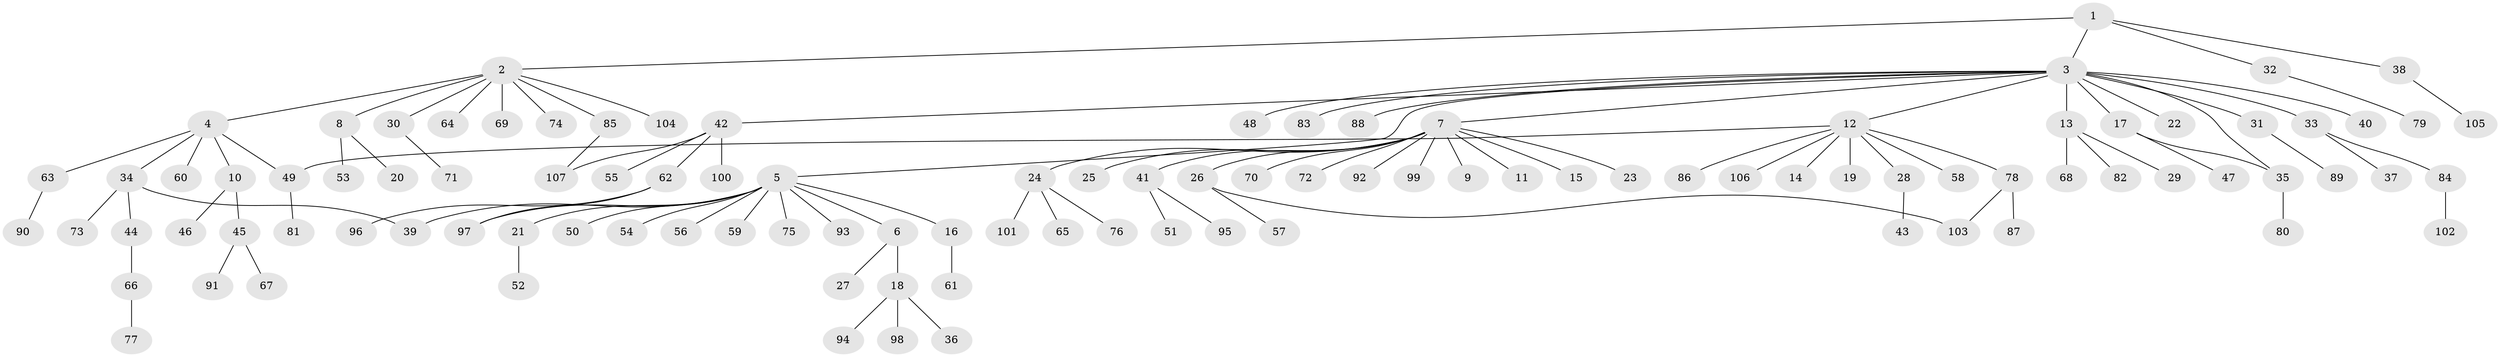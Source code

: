 // coarse degree distribution, {4: 0.05128205128205128, 8: 0.02564102564102564, 14: 0.01282051282051282, 6: 0.01282051282051282, 12: 0.02564102564102564, 2: 0.1282051282051282, 1: 0.6666666666666666, 3: 0.07692307692307693}
// Generated by graph-tools (version 1.1) at 2025/41/03/06/25 10:41:48]
// undirected, 107 vertices, 112 edges
graph export_dot {
graph [start="1"]
  node [color=gray90,style=filled];
  1;
  2;
  3;
  4;
  5;
  6;
  7;
  8;
  9;
  10;
  11;
  12;
  13;
  14;
  15;
  16;
  17;
  18;
  19;
  20;
  21;
  22;
  23;
  24;
  25;
  26;
  27;
  28;
  29;
  30;
  31;
  32;
  33;
  34;
  35;
  36;
  37;
  38;
  39;
  40;
  41;
  42;
  43;
  44;
  45;
  46;
  47;
  48;
  49;
  50;
  51;
  52;
  53;
  54;
  55;
  56;
  57;
  58;
  59;
  60;
  61;
  62;
  63;
  64;
  65;
  66;
  67;
  68;
  69;
  70;
  71;
  72;
  73;
  74;
  75;
  76;
  77;
  78;
  79;
  80;
  81;
  82;
  83;
  84;
  85;
  86;
  87;
  88;
  89;
  90;
  91;
  92;
  93;
  94;
  95;
  96;
  97;
  98;
  99;
  100;
  101;
  102;
  103;
  104;
  105;
  106;
  107;
  1 -- 2;
  1 -- 3;
  1 -- 32;
  1 -- 38;
  2 -- 4;
  2 -- 8;
  2 -- 30;
  2 -- 64;
  2 -- 69;
  2 -- 74;
  2 -- 85;
  2 -- 104;
  3 -- 5;
  3 -- 7;
  3 -- 12;
  3 -- 13;
  3 -- 17;
  3 -- 22;
  3 -- 31;
  3 -- 33;
  3 -- 35;
  3 -- 40;
  3 -- 42;
  3 -- 48;
  3 -- 83;
  3 -- 88;
  4 -- 10;
  4 -- 34;
  4 -- 49;
  4 -- 60;
  4 -- 63;
  5 -- 6;
  5 -- 16;
  5 -- 21;
  5 -- 39;
  5 -- 50;
  5 -- 54;
  5 -- 56;
  5 -- 59;
  5 -- 75;
  5 -- 93;
  5 -- 97;
  6 -- 18;
  6 -- 27;
  7 -- 9;
  7 -- 11;
  7 -- 15;
  7 -- 23;
  7 -- 24;
  7 -- 25;
  7 -- 26;
  7 -- 41;
  7 -- 70;
  7 -- 72;
  7 -- 92;
  7 -- 99;
  8 -- 20;
  8 -- 53;
  10 -- 45;
  10 -- 46;
  12 -- 14;
  12 -- 19;
  12 -- 28;
  12 -- 49;
  12 -- 58;
  12 -- 78;
  12 -- 86;
  12 -- 106;
  13 -- 29;
  13 -- 68;
  13 -- 82;
  16 -- 61;
  17 -- 35;
  17 -- 47;
  18 -- 36;
  18 -- 94;
  18 -- 98;
  21 -- 52;
  24 -- 65;
  24 -- 76;
  24 -- 101;
  26 -- 57;
  26 -- 103;
  28 -- 43;
  30 -- 71;
  31 -- 89;
  32 -- 79;
  33 -- 37;
  33 -- 84;
  34 -- 39;
  34 -- 44;
  34 -- 73;
  35 -- 80;
  38 -- 105;
  41 -- 51;
  41 -- 95;
  42 -- 55;
  42 -- 62;
  42 -- 100;
  42 -- 107;
  44 -- 66;
  45 -- 67;
  45 -- 91;
  49 -- 81;
  62 -- 96;
  62 -- 97;
  63 -- 90;
  66 -- 77;
  78 -- 87;
  78 -- 103;
  84 -- 102;
  85 -- 107;
}

